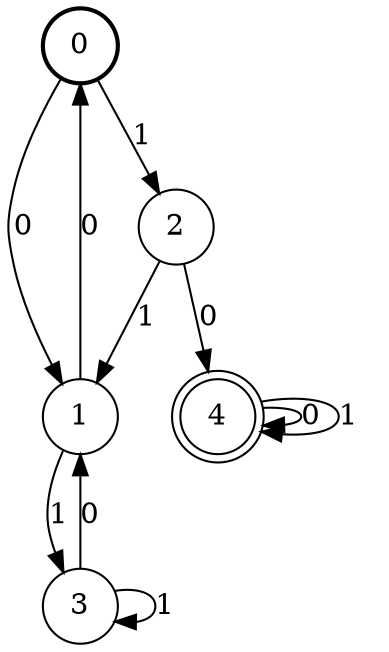 digraph Automat {
    node [shape = circle];
    0 [style = "bold"];
    0 -> 1 [label = "0"];
    0 -> 2 [label = "1"];
    1 -> 0 [label = "0"];
    1 -> 3 [label = "1"];
    2 -> 4 [label = "0"];
    2 -> 1 [label = "1"];
    3 -> 1 [label = "0"];
    3 -> 3 [label = "1"];
    4 [peripheries=2]
    4 -> 4 [label = "0"];
    4 -> 4 [label = "1"];
}
